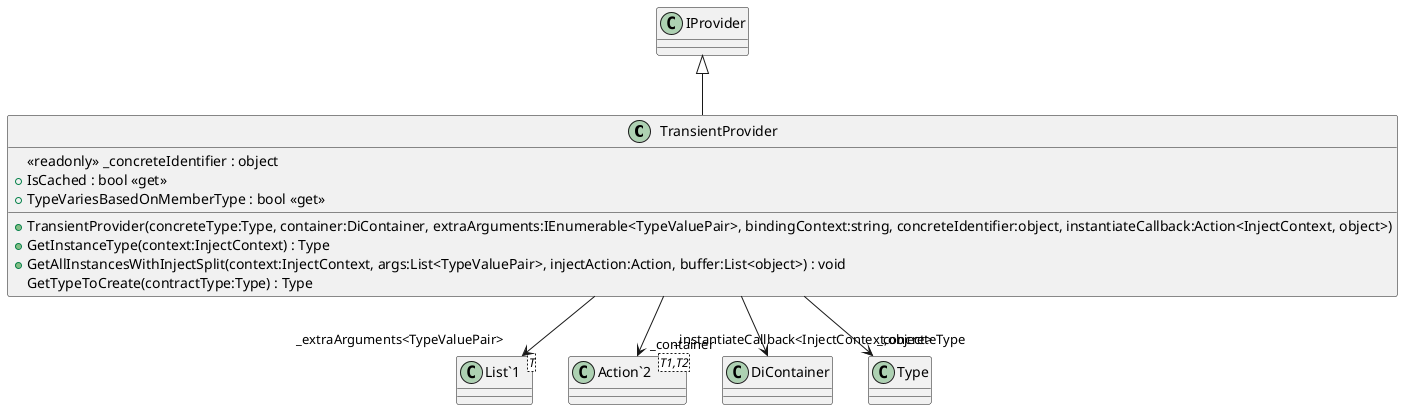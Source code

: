 @startuml
class TransientProvider {
    <<readonly>> _concreteIdentifier : object
    + TransientProvider(concreteType:Type, container:DiContainer, extraArguments:IEnumerable<TypeValuePair>, bindingContext:string, concreteIdentifier:object, instantiateCallback:Action<InjectContext, object>)
    + IsCached : bool <<get>>
    + TypeVariesBasedOnMemberType : bool <<get>>
    + GetInstanceType(context:InjectContext) : Type
    + GetAllInstancesWithInjectSplit(context:InjectContext, args:List<TypeValuePair>, injectAction:Action, buffer:List<object>) : void
    GetTypeToCreate(contractType:Type) : Type
}
class "List`1"<T> {
}
class "Action`2"<T1,T2> {
}
IProvider <|-- TransientProvider
TransientProvider --> "_container" DiContainer
TransientProvider --> "_concreteType" Type
TransientProvider --> "_extraArguments<TypeValuePair>" "List`1"
TransientProvider --> "_instantiateCallback<InjectContext,object>" "Action`2"
@enduml
